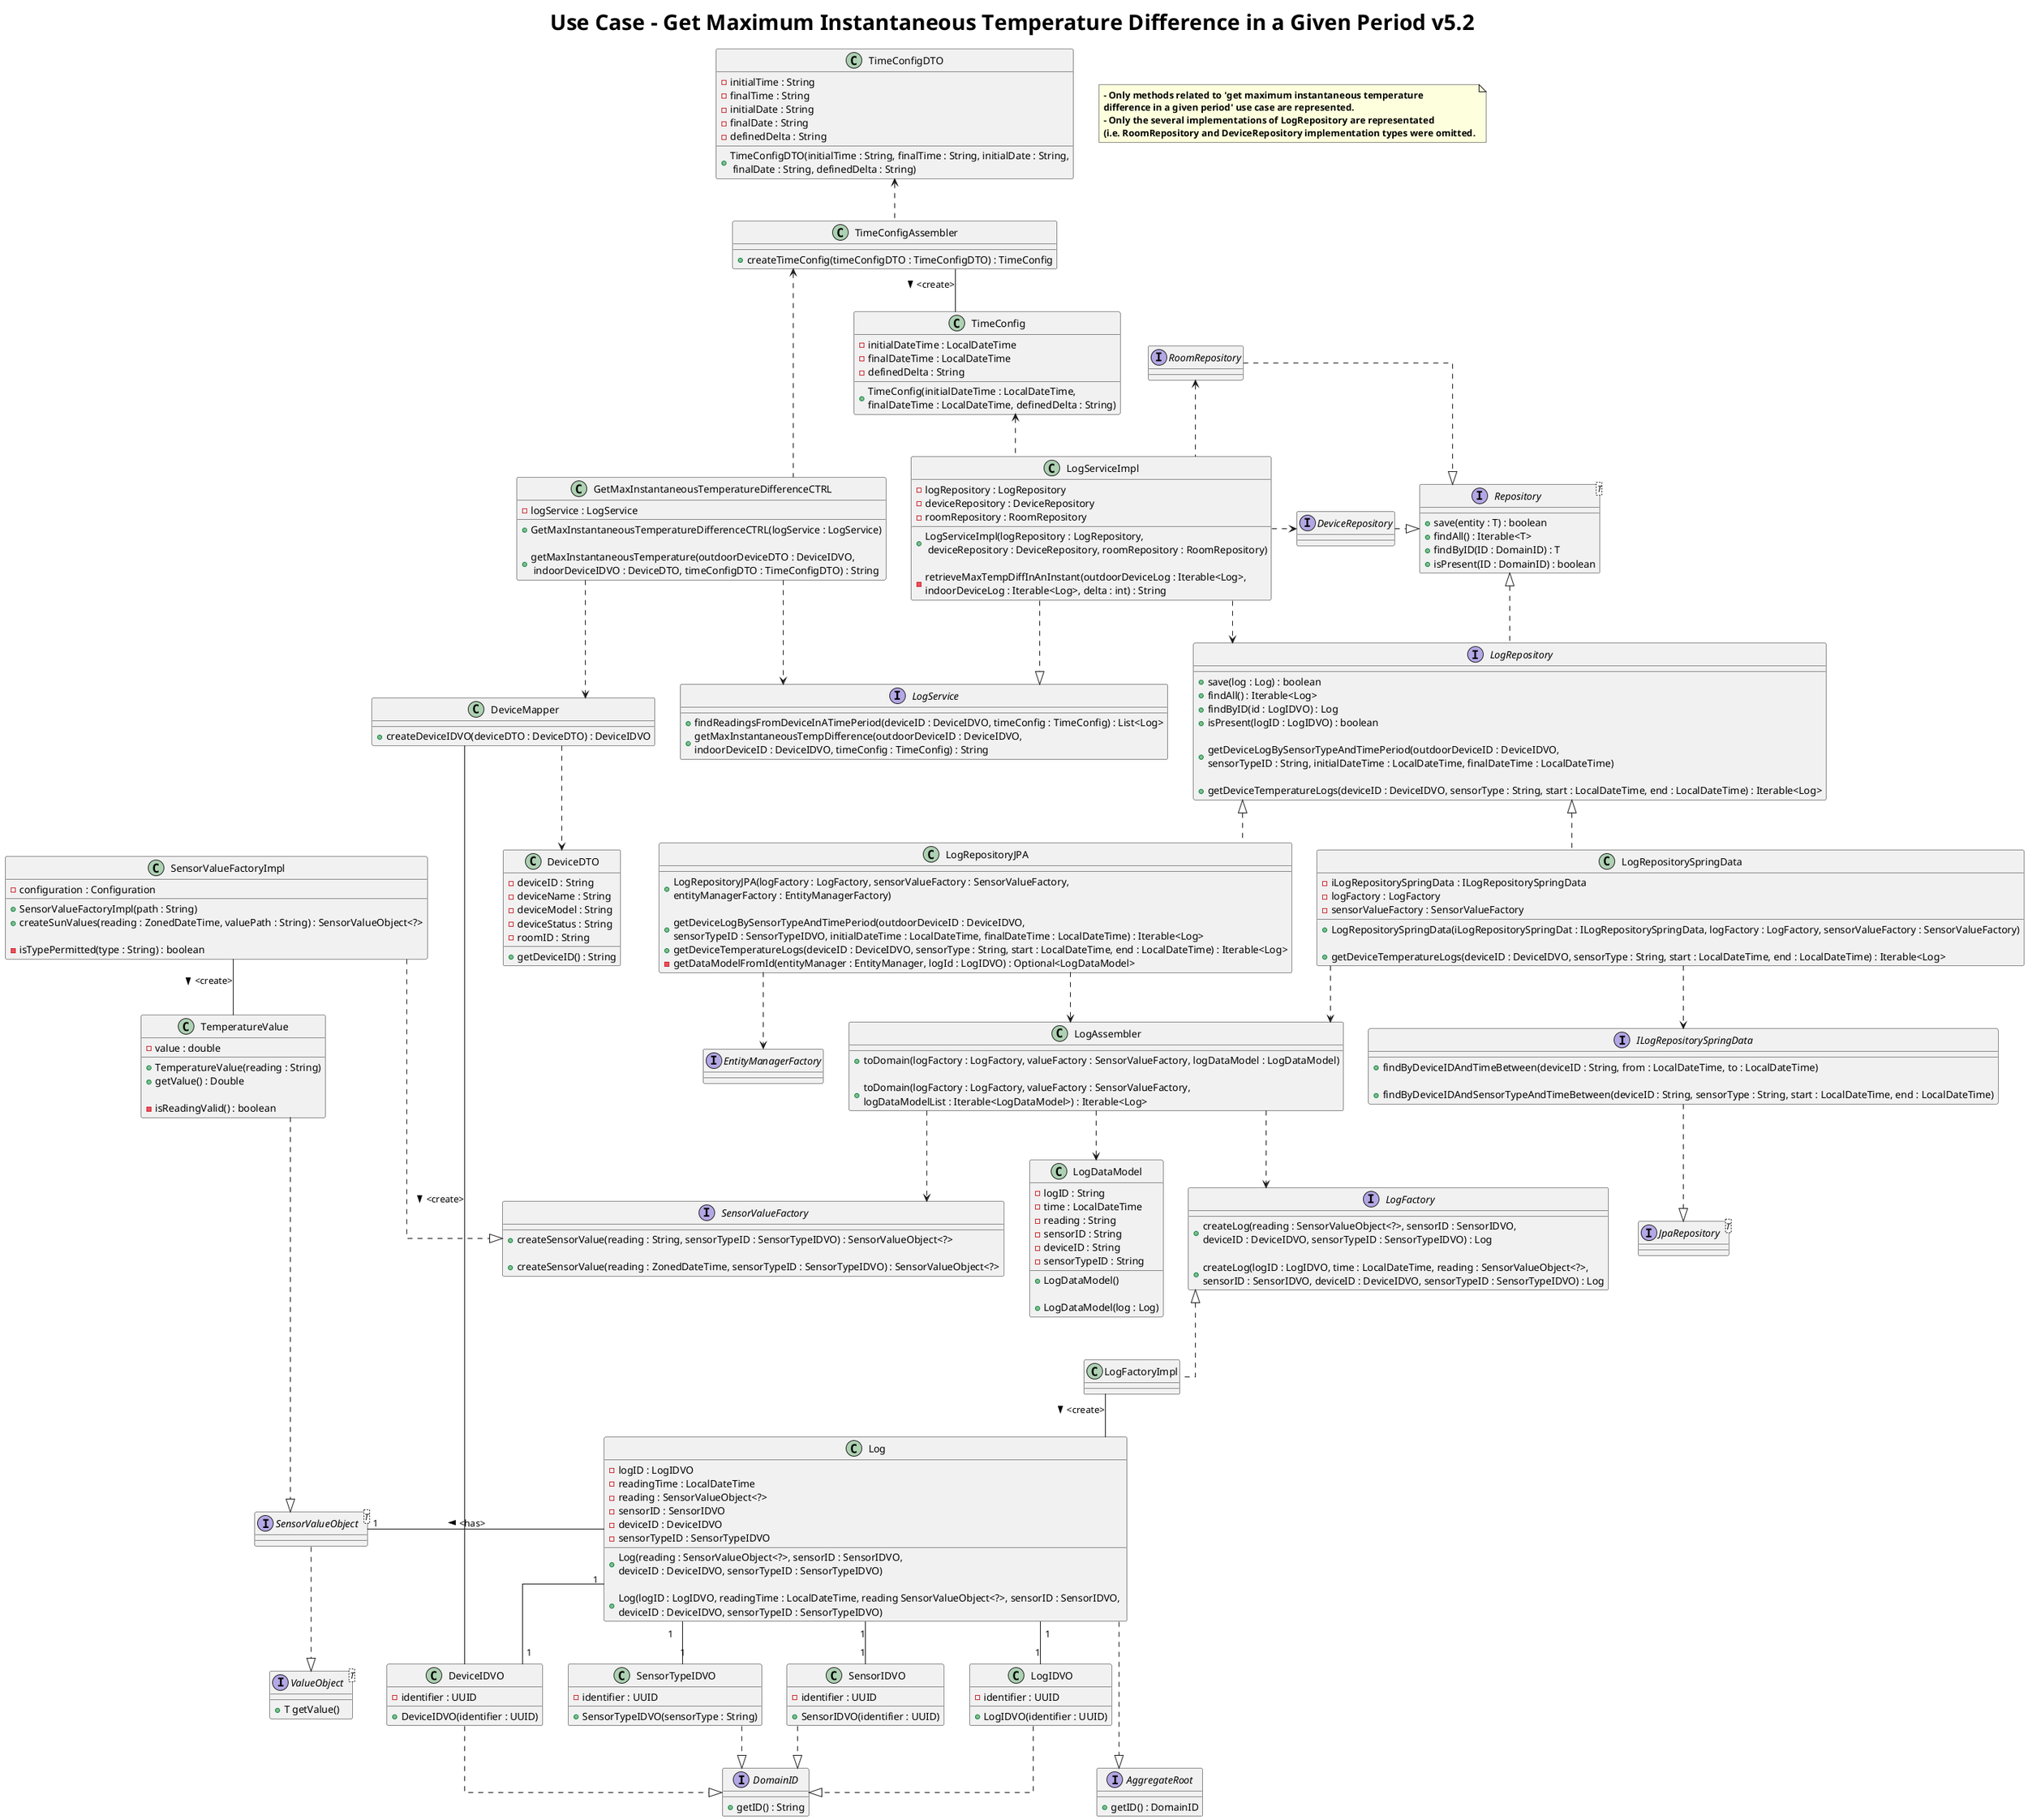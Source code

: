 @startuml

title <size: 30> Use Case - Get Maximum Instantaneous Temperature Difference in a Given Period v5.2

note "<b>- Only methods related to 'get maximum instantaneous temperature \n<b>difference in a given period' use case are represented.\n<b>- Only the several implementations of LogRepository are representated\n<b>(i.e. RoomRepository and DeviceRepository implementation types were omitted." as N1

skinparam linetype ortho

GetMaxInstantaneousTemperatureDifferenceCTRL ..> DeviceMapper
    DeviceMapper ..> DeviceDTO
    DeviceMapper -- DeviceIDVO : <create> >

GetMaxInstantaneousTemperatureDifferenceCTRL .up.> TimeConfigAssembler
    TimeConfigAssembler .up.> TimeConfigDTO
    TimeConfigAssembler -- TimeConfig : <create> >

GetMaxInstantaneousTemperatureDifferenceCTRL ..> LogService
    LogServiceImpl ..|> LogService
    LogServiceImpl .up.> TimeConfig
    LogServiceImpl ..> LogRepository
    LogServiceImpl .up.> RoomRepository
    LogServiceImpl .right.> DeviceRepository
    RoomRepository .right.|> Repository
    DeviceRepository .right.|> Repository

LogRepository .up.|> Repository
LogRepositoryJPA .up.|> LogRepository
    SensorValueFactoryImpl ..|> SensorValueFactory
    LogRepositoryJPA ..> EntityManagerFactory
    LogFactoryImpl .up.|> LogFactory
    LogRepositoryJPA ..> LogAssembler


LogRepositorySpringData .up.|> LogRepository
    LogRepositorySpringData ..> ILogRepositorySpringData
    LogRepositorySpringData ..> LogAssembler

ILogRepositorySpringData ..|> JpaRepository

LogAssembler ..> LogFactory
LogAssembler ..> SensorValueFactory
TemperatureValue ....|> SensorValueObject
SensorValueFactoryImpl -- TemperatureValue : <create> >
LogFactoryImpl -- Log : <create> >
LogAssembler ..> LogDataModel

Log "1" -- "1" LogIDVO
Log  -left- "1" SensorValueObject :  > <has>
Log "1" -- "1" SensorIDVO
Log "1" -- "1" DeviceIDVO
Log "1" -- "1" SensorTypeIDVO

Log ...|> AggregateRoot

DomainID <|.up. DeviceIDVO
DomainID <|.up. LogIDVO
DomainID <|.up. SensorIDVO
DomainID <|.up. SensorTypeIDVO
ValueObject <|.up. SensorValueObject

interface JpaRepository<T>

interface EntityManagerFactory

interface Repository<T> {
    + save(entity : T) : boolean
    + findAll() : Iterable<T>
    + findByID(ID : DomainID) : T
    + isPresent(ID : DomainID) : boolean
}

interface RoomRepository
interface DeviceRepository

interface LogRepository {
    + save(log : Log) : boolean
    + findAll() : Iterable<Log>
    + findByID(id : LogIDVO) : Log
    + isPresent(logID : LogIDVO) : boolean

    + getDeviceLogBySensorTypeAndTimePeriod(outdoorDeviceID : DeviceIDVO,\nsensorTypeID : String, initialDateTime : LocalDateTime, finalDateTime : LocalDateTime)

    +getDeviceTemperatureLogs(deviceID : DeviceIDVO, sensorType : String, start : LocalDateTime, end : LocalDateTime) : Iterable<Log>
}

class LogRepositoryJPA{
    + LogRepositoryJPA(logFactory : LogFactory, sensorValueFactory : SensorValueFactory, \nentityManagerFactory : EntityManagerFactory)

    + getDeviceLogBySensorTypeAndTimePeriod(outdoorDeviceID : DeviceIDVO,\nsensorTypeID : SensorTypeIDVO, initialDateTime : LocalDateTime, finalDateTime : LocalDateTime) : Iterable<Log>
    +getDeviceTemperatureLogs(deviceID : DeviceIDVO, sensorType : String, start : LocalDateTime, end : LocalDateTime) : Iterable<Log>
    - getDataModelFromId(entityManager : EntityManager, logId : LogIDVO) : Optional<LogDataModel>
}

class LogRepositorySpringData{
    - iLogRepositorySpringData : ILogRepositorySpringData
    - logFactory : LogFactory
    - sensorValueFactory : SensorValueFactory

    + LogRepositorySpringData(iLogRepositorySpringDat : ILogRepositorySpringData, logFactory : LogFactory, sensorValueFactory : SensorValueFactory)

    + getDeviceTemperatureLogs(deviceID : DeviceIDVO, sensorType : String, start : LocalDateTime, end : LocalDateTime) : Iterable<Log>
}


interface LogFactory{
    + createLog(reading : SensorValueObject<?>, sensorID : SensorIDVO, \ndeviceID : DeviceIDVO, sensorTypeID : SensorTypeIDVO) : Log

    + createLog(logID : LogIDVO, time : LocalDateTime, reading : SensorValueObject<?>, \nsensorID : SensorIDVO, deviceID : DeviceIDVO, sensorTypeID : SensorTypeIDVO) : Log
}

class LogFactoryImpl

interface SensorValueFactory{
    + createSensorValue(reading : String, sensorTypeID : SensorTypeIDVO) : SensorValueObject<?>

    + createSensorValue(reading : ZonedDateTime, sensorTypeID : SensorTypeIDVO) : SensorValueObject<?>
}

class SensorValueFactoryImpl{
    - configuration : Configuration
    + SensorValueFactoryImpl(path : String)
    + createSunValues(reading : ZonedDateTime, valuePath : String) : SensorValueObject<?>

    - isTypePermitted(type : String) : boolean
}

class TemperatureValue{
    - value : double
    + TemperatureValue(reading : String)
    + getValue() : Double

    - isReadingValid() : boolean
}


interface LogService {
    + findReadingsFromDeviceInATimePeriod(deviceID : DeviceIDVO, timeConfig : TimeConfig) : List<Log>
        + getMaxInstantaneousTempDifference(outdoorDeviceID : DeviceIDVO, \nindoorDeviceID : DeviceIDVO, timeConfig : TimeConfig) : String
}

class LogServiceImpl {
    - logRepository : LogRepository
    - deviceRepository : DeviceRepository
    - roomRepository : RoomRepository

    + LogServiceImpl(logRepository : LogRepository,\n deviceRepository : DeviceRepository, roomRepository : RoomRepository)

    - retrieveMaxTempDiffInAnInstant(outdoorDeviceLog : Iterable<Log>, \nindoorDeviceLog : Iterable<Log>, delta : int) : String
    }

class GetMaxInstantaneousTemperatureDifferenceCTRL{
    - logService : LogService

    + GetMaxInstantaneousTemperatureDifferenceCTRL(logService : LogService)

    + getMaxInstantaneousTemperature(outdoorDeviceDTO : DeviceIDVO,\n indoorDeviceIDVO : DeviceDTO, timeConfigDTO : TimeConfigDTO) : String
}

class DeviceMapper{
    + createDeviceIDVO(deviceDTO : DeviceDTO) : DeviceIDVO
}

class DeviceDTO{
    - deviceID : String
    - deviceName : String
    - deviceModel : String
    - deviceStatus : String
    - roomID : String

    + getDeviceID() : String
}

class DeviceIDVO {
    - identifier : UUID

    + DeviceIDVO(identifier : UUID)
}

class SensorIDVO {
  - identifier : UUID

    + SensorIDVO(identifier : UUID)
    }

class SensorTypeIDVO {
  - identifier : UUID

    + SensorTypeIDVO(sensorType : String)
    }

class LogIDVO {
  - identifier : UUID

    + LogIDVO(identifier : UUID)
    }


class TimeConfigAssembler{
    + createTimeConfig(timeConfigDTO : TimeConfigDTO) : TimeConfig
}

class TimeConfig{
    - initialDateTime : LocalDateTime
    - finalDateTime : LocalDateTime
    - definedDelta : String

    + TimeConfig(initialDateTime : LocalDateTime, \nfinalDateTime : LocalDateTime, definedDelta : String)
}


class TimeConfigDTO{
    - initialTime : String
    - finalTime : String
    - initialDate : String
    - finalDate : String
    - definedDelta : String

    + TimeConfigDTO(initialTime : String, finalTime : String, initialDate : String,\n finalDate : String, definedDelta : String)
}


class LogDataModel {
    - logID : String
    - time : LocalDateTime
    - reading : String
    - sensorID : String
    - deviceID : String
    - sensorTypeID : String

    + LogDataModel()

    + LogDataModel(log : Log)
}

class LogAssembler {
    + toDomain(logFactory : LogFactory, valueFactory : SensorValueFactory, logDataModel : LogDataModel)

    + toDomain(logFactory : LogFactory, valueFactory : SensorValueFactory, \nlogDataModelList : Iterable<LogDataModel>) : Iterable<Log>
}

class Log{
    - logID : LogIDVO
    - readingTime : LocalDateTime
    - reading : SensorValueObject<?>
    - sensorID : SensorIDVO
    - deviceID : DeviceIDVO
    - sensorTypeID : SensorTypeIDVO

    + Log(reading : SensorValueObject<?>, sensorID : SensorIDVO, \ndeviceID : DeviceIDVO, sensorTypeID : SensorTypeIDVO)

    + Log(logID : LogIDVO, readingTime : LocalDateTime, reading SensorValueObject<?>, sensorID : SensorIDVO, \ndeviceID : DeviceIDVO, sensorTypeID : SensorTypeIDVO)

}

interface SensorValueObject<T>

interface ValueObject<T>{
    + T getValue()
}


interface DomainID {
    + getID() : String
}


interface AggregateRoot {
    + getID() : DomainID
}

interface ILogRepositorySpringData{
    + findByDeviceIDAndTimeBetween(deviceID : String, from : LocalDateTime, to : LocalDateTime)

    + findByDeviceIDAndSensorTypeAndTimeBetween(deviceID : String, sensorType : String, start : LocalDateTime, end : LocalDateTime)
    }

@enduml